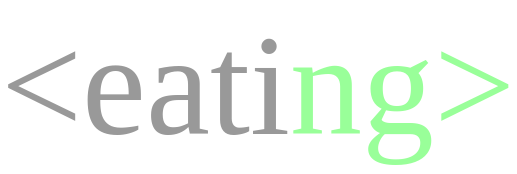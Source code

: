 <mxfile version="21.7.5" type="device">
  <diagram name="Page-1" id="ntdehPeOFXnFzF5MmuUV">
    <mxGraphModel dx="993" dy="925" grid="1" gridSize="10" guides="1" tooltips="1" connect="1" arrows="1" fold="1" page="1" pageScale="1" pageWidth="850" pageHeight="1100" math="0" shadow="0">
      <root>
        <mxCell id="0" />
        <mxCell id="1" parent="0" />
        <mxCell id="IgbTTn4fDHXCVxNrBLog-3" value="&lt;font face=&quot;Comic Sans MS&quot; style=&quot;font-size: 72px;&quot;&gt;&lt;font color=&quot;#999999&quot;&gt;&amp;lt;eati&lt;/font&gt;&lt;font color=&quot;#99ff99&quot;&gt;ng&amp;gt;&lt;/font&gt;&lt;/font&gt;" style="text;html=1;strokeColor=none;fillColor=none;align=center;verticalAlign=middle;whiteSpace=wrap;rounded=0;" vertex="1" parent="1">
          <mxGeometry x="350" y="547" width="150" height="30" as="geometry" />
        </mxCell>
      </root>
    </mxGraphModel>
  </diagram>
</mxfile>
